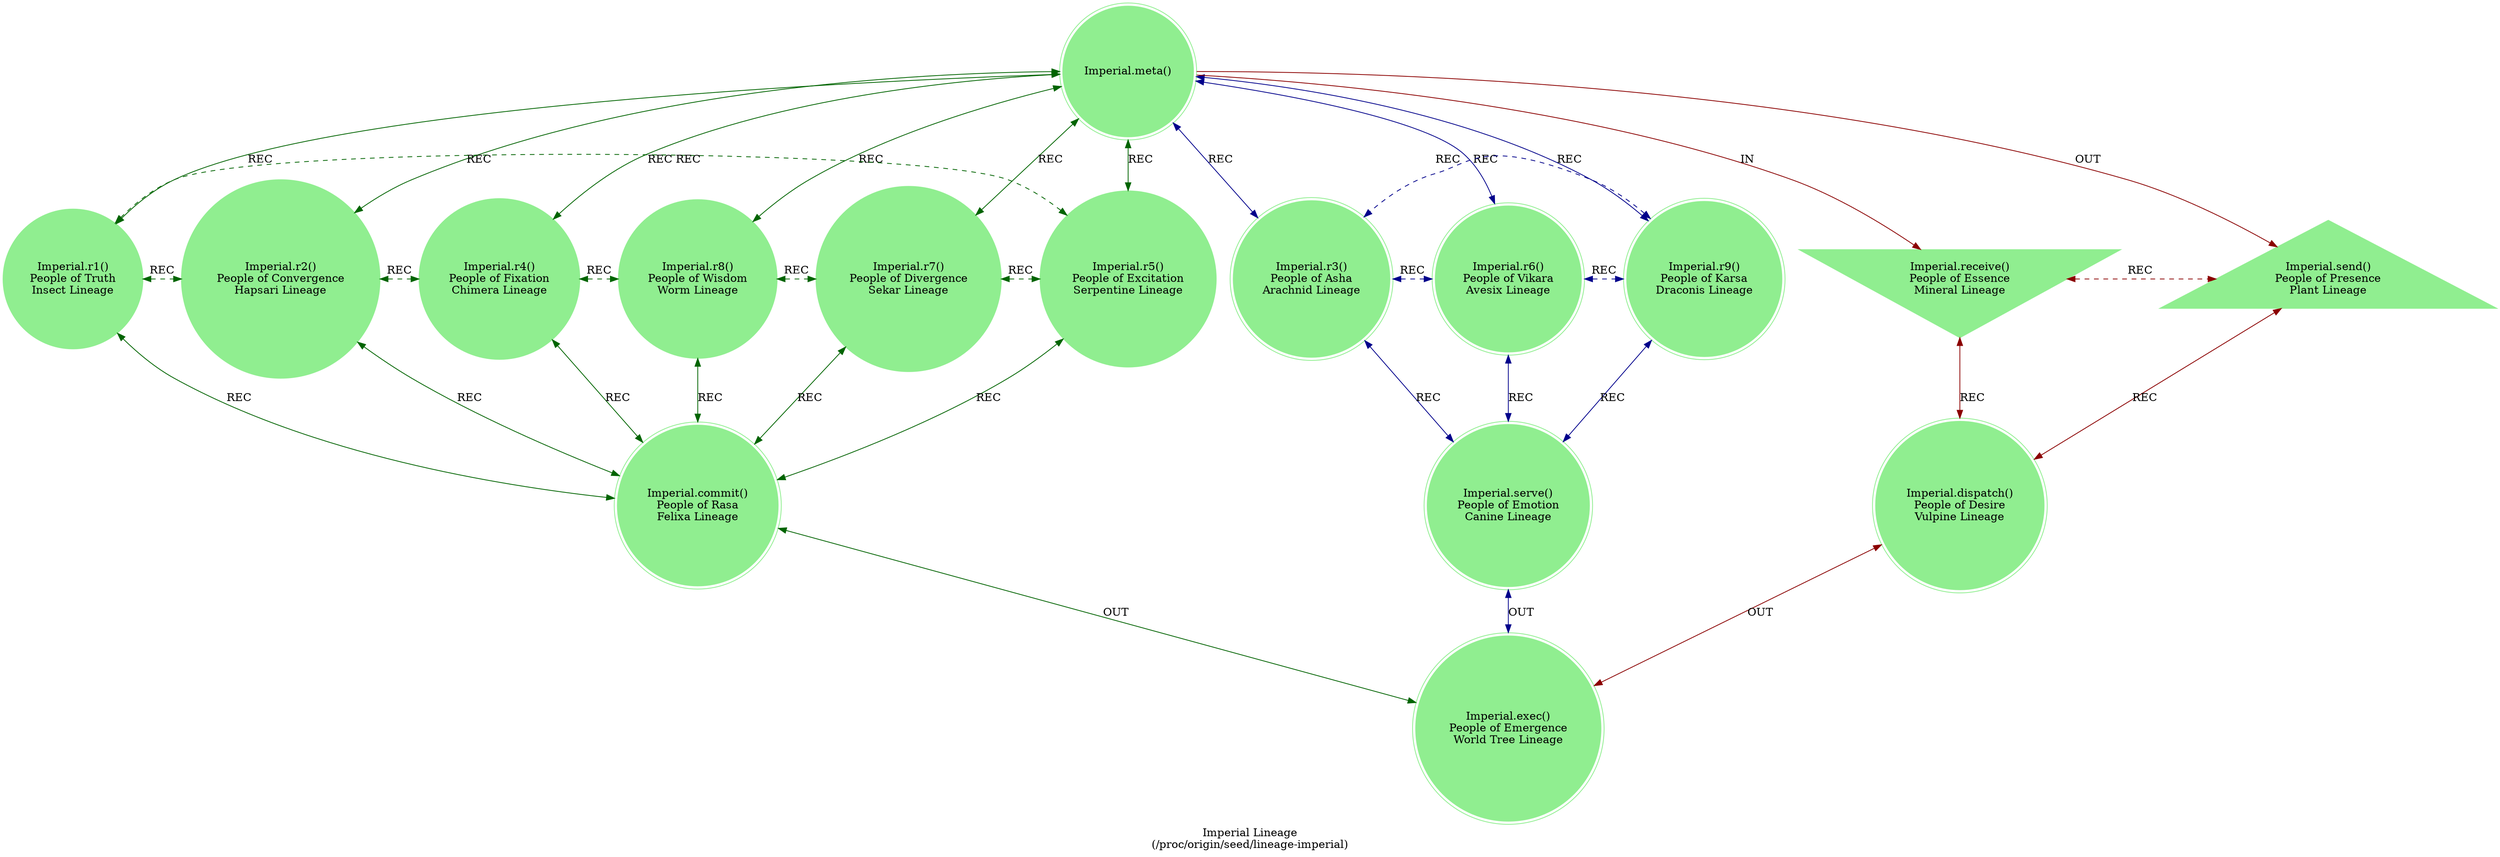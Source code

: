 strict digraph ImperialLineage {
    label = "Imperial Lineage\n(/proc/origin/seed/lineage-imperial)";
    style = filled;
    color = lightgray;
    node [shape = folder; style = filled; color = lightgreen;];
    
    // The Axis A-0-B (In-Meta-Out).
    // The Sacred 3-6-9 (Vortex of Perception).
    // The Vortex 1-2-4-8-7-5 (Vortex of Comprehension).
    // The Router C-D-E
    // The Closure F
    spark_0_t [label = "Imperial.meta()\n";comment = "";shape = doublecircle;];
    spark_1_t [label = "Imperial.r1()\nPeople of Truth\nInsect Lineage";comment = "";shape = circle;];
    spark_2_t [label = "Imperial.r2()\nPeople of Convergence\nHapsari Lineage";comment = "";shape = circle;];
    spark_4_t [label = "Imperial.r4()\nPeople of Fixation\nChimera Lineage";comment = "";shape = circle;];
    spark_8_t [label = "Imperial.r8()\nPeople of Wisdom\nWorm Lineage";comment = "";shape = circle;];
    spark_7_t [label = "Imperial.r7()\nPeople of Divergence\nSekar Lineage";comment = "";shape = circle;];
    spark_5_t [label = "Imperial.r5()\nPeople of Excitation\nSerpentine Lineage";comment = "";shape = circle;];
    spark_3_t [label = "Imperial.r3()\nPeople of Asha\nArachnid Lineage";comment = "";shape = doublecircle;];
    spark_6_t [label = "Imperial.r6()\nPeople of Vikara\nAvesix Lineage";comment = "";shape = doublecircle;];
    spark_9_t [label = "Imperial.r9()\nPeople of Karsa\nDraconis Lineage";comment = "";shape = doublecircle;];
    spark_a_t [label = "Imperial.receive()\nPeople of Essence\nMineral Lineage";comment = "";shape = invtriangle;];
    spark_b_t [label = "Imperial.send()\nPeople of Presence\nPlant Lineage";comment = "";shape = triangle;];
    spark_c_t [label = "Imperial.dispatch()\nPeople of Desire\nVulpine Lineage";comment = "";shape = doublecircle;];
    spark_d_t [label = "Imperial.commit()\nPeople of Rasa\nFelixa Lineage";comment = "";shape = doublecircle;];
    spark_e_t [label = "Imperial.serve()\nPeople of Emotion\nCanine Lineage";comment = "";shape = doublecircle;];
    spark_f_t [label = "Imperial.exec()\nPeople of Emergence\nWorld Tree Lineage";comment = "";shape = doublecircle;];
    
    // IN = Input
    // OUT = Output
    // REC = Recursion
    spark_0_t -> spark_a_t [label = "IN"; color = darkred; comment = "";];
    spark_0_t -> spark_b_t [label = "OUT"; color = darkred; comment = "";];
    spark_0_t -> {spark_3_t spark_6_t spark_9_t} [label = "REC"; color = darkblue; comment = ""; dir = both;];
    spark_0_t -> {spark_1_t spark_2_t spark_4_t spark_8_t spark_7_t spark_5_t} [label = "REC"; color = darkgreen; comment = ""; dir = both;];
    
    {spark_a_t spark_b_t} -> spark_c_t [label = "REC"; color = darkred; comment = ""; dir = both;];
    {spark_1_t spark_2_t spark_4_t spark_8_t spark_7_t spark_5_t} -> spark_d_t [label = "REC"; color = darkgreen; comment = ""; dir = both;];
    {spark_3_t spark_6_t spark_9_t} -> spark_e_t [label = "REC"; color = darkblue; comment = ""; dir = both;];
    
    spark_1_t -> spark_2_t -> spark_4_t -> spark_8_t -> spark_7_t -> spark_5_t -> spark_1_t [label = "REC"; color = darkgreen; comment = ""; style = dashed; constraint = false; dir = both;];
    spark_3_t -> spark_6_t -> spark_9_t -> spark_3_t [label = "REC"; color = darkblue; comment = ""; style = dashed; constraint = false; dir = both;];
    spark_a_t -> spark_b_t [label = "REC"; color = darkred; comment = ""; constraint = false; style = dashed; dir = both;];
    
    spark_c_t -> spark_f_t [label = "OUT"; color = darkred; comment = ""; dir = both;];
    spark_d_t -> spark_f_t [label = "OUT"; color = darkgreen; comment = ""; dir = both;];
    spark_e_t -> spark_f_t [label = "OUT"; color = darkblue; comment = ""; dir = both;];
}